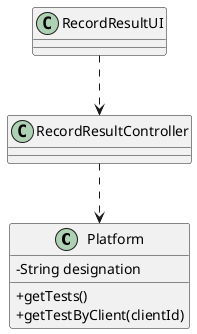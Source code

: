 @startuml
skinparam classAttributeIconSize 0


class Platform {
  -String designation
  +getTests()
  +getTestByClient(clientId)
}

class RecordResultController {
}

class RecordResultUI {

}

RecordResultUI ..> RecordResultController
RecordResultController ..> Platform


@enduml